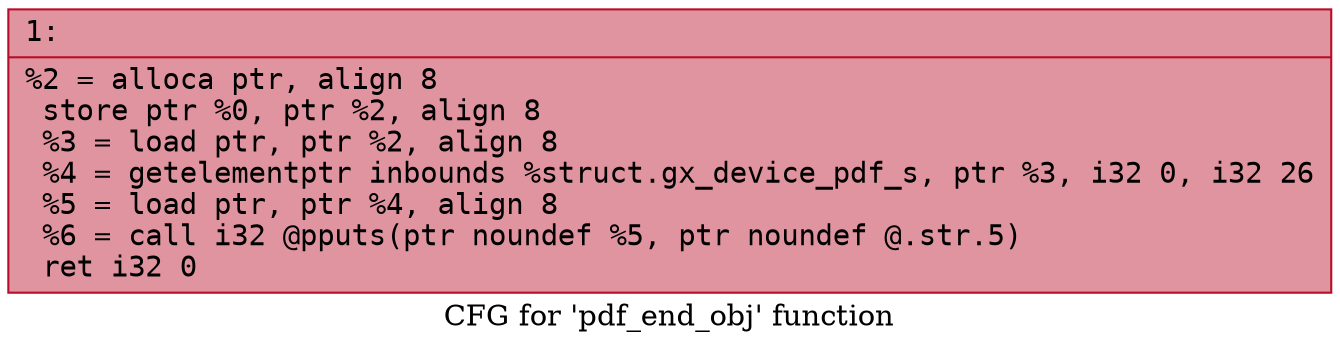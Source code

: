 digraph "CFG for 'pdf_end_obj' function" {
	label="CFG for 'pdf_end_obj' function";

	Node0x6000020b1180 [shape=record,color="#b70d28ff", style=filled, fillcolor="#b70d2870" fontname="Courier",label="{1:\l|  %2 = alloca ptr, align 8\l  store ptr %0, ptr %2, align 8\l  %3 = load ptr, ptr %2, align 8\l  %4 = getelementptr inbounds %struct.gx_device_pdf_s, ptr %3, i32 0, i32 26\l  %5 = load ptr, ptr %4, align 8\l  %6 = call i32 @pputs(ptr noundef %5, ptr noundef @.str.5)\l  ret i32 0\l}"];
}
